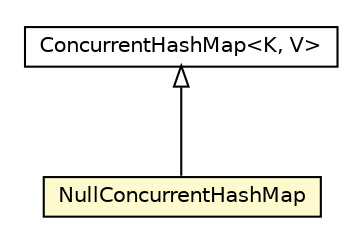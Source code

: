 #!/usr/local/bin/dot
#
# Class diagram 
# Generated by UMLGraph version R5_6-24-gf6e263 (http://www.umlgraph.org/)
#

digraph G {
	edge [fontname="Helvetica",fontsize=10,labelfontname="Helvetica",labelfontsize=10];
	node [fontname="Helvetica",fontsize=10,shape=plaintext];
	nodesep=0.25;
	ranksep=0.5;
	// org.universAAL.ri.gateway.Exporter.NullConcurrentHashMap
	c3977554 [label=<<table title="org.universAAL.ri.gateway.Exporter.NullConcurrentHashMap" border="0" cellborder="1" cellspacing="0" cellpadding="2" port="p" bgcolor="lemonChiffon" href="./Exporter.NullConcurrentHashMap.html">
		<tr><td><table border="0" cellspacing="0" cellpadding="1">
<tr><td align="center" balign="center"> NullConcurrentHashMap </td></tr>
		</table></td></tr>
		</table>>, URL="./Exporter.NullConcurrentHashMap.html", fontname="Helvetica", fontcolor="black", fontsize=10.0];
	//org.universAAL.ri.gateway.Exporter.NullConcurrentHashMap extends java.util.concurrent.ConcurrentHashMap<java.lang.String, org.universAAL.middleware.rdf.Resource[]>
	c3978405:p -> c3977554:p [dir=back,arrowtail=empty];
	// java.util.concurrent.ConcurrentHashMap<K, V>
	c3978405 [label=<<table title="java.util.concurrent.ConcurrentHashMap" border="0" cellborder="1" cellspacing="0" cellpadding="2" port="p" href="http://java.sun.com/j2se/1.4.2/docs/api/java/util/concurrent/ConcurrentHashMap.html">
		<tr><td><table border="0" cellspacing="0" cellpadding="1">
<tr><td align="center" balign="center"> ConcurrentHashMap&lt;K, V&gt; </td></tr>
		</table></td></tr>
		</table>>, URL="http://java.sun.com/j2se/1.4.2/docs/api/java/util/concurrent/ConcurrentHashMap.html", fontname="Helvetica", fontcolor="black", fontsize=10.0];
}

